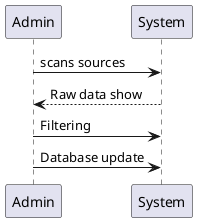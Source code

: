 @startuml
Admin-> System: scans sources
System --> Admin: Raw data show
Admin-> System: Filtering
Admin-> System: Database update
@enduml